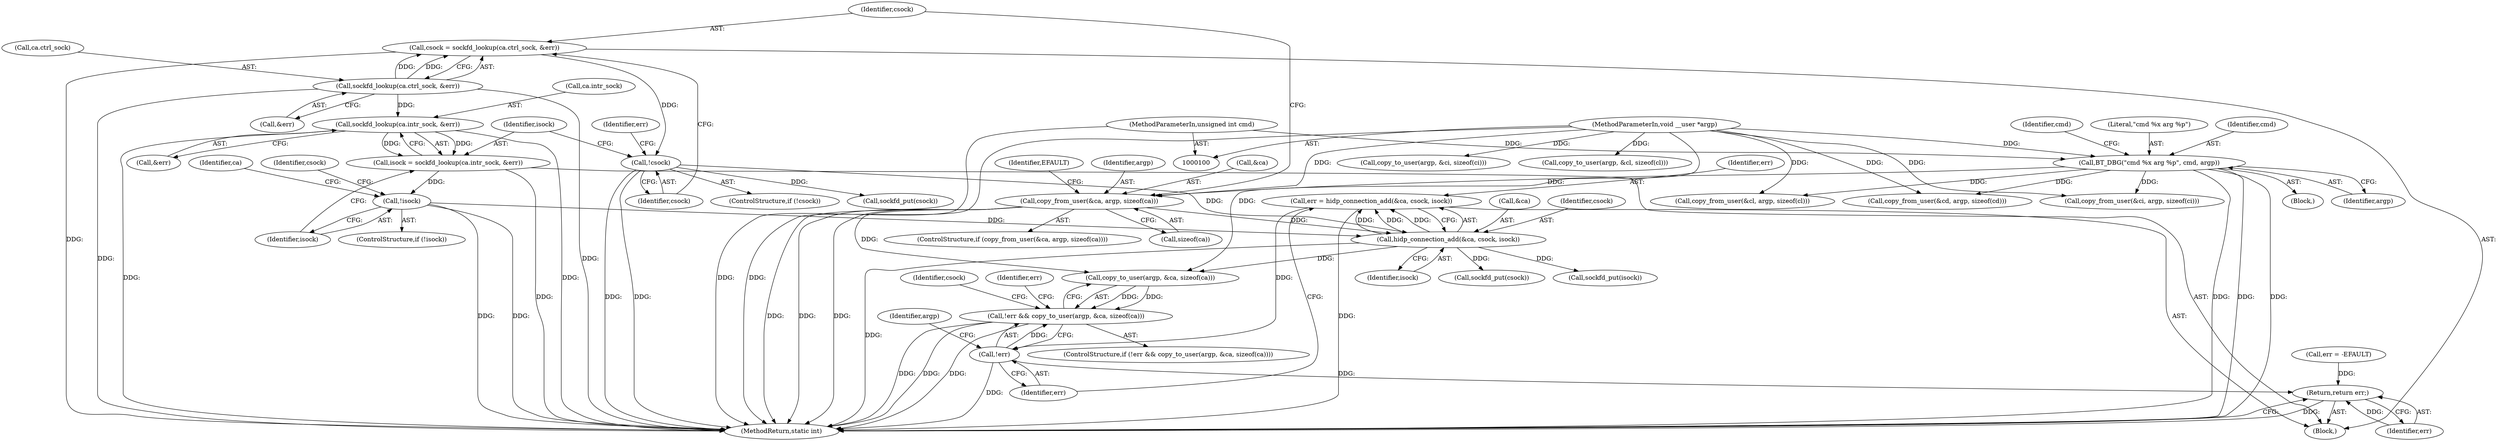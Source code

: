 digraph "0_linux_a1616a5ac99ede5d605047a9012481ce7ff18b16@API" {
"1000178" [label="(Call,err = hidp_connection_add(&ca, csock, isock))"];
"1000180" [label="(Call,hidp_connection_add(&ca, csock, isock))"];
"1000128" [label="(Call,copy_from_user(&ca, argp, sizeof(ca)))"];
"1000112" [label="(Call,BT_DBG(\"cmd %x arg %p\", cmd, argp))"];
"1000102" [label="(MethodParameterIn,unsigned int cmd)"];
"1000103" [label="(MethodParameterIn,void __user *argp)"];
"1000146" [label="(Call,!csock)"];
"1000137" [label="(Call,csock = sockfd_lookup(ca.ctrl_sock, &err))"];
"1000139" [label="(Call,sockfd_lookup(ca.ctrl_sock, &err))"];
"1000159" [label="(Call,!isock)"];
"1000150" [label="(Call,isock = sockfd_lookup(ca.intr_sock, &err))"];
"1000152" [label="(Call,sockfd_lookup(ca.intr_sock, &err))"];
"1000187" [label="(Call,!err)"];
"1000186" [label="(Call,!err && copy_to_user(argp, &ca, sizeof(ca)))"];
"1000203" [label="(Return,return err;)"];
"1000200" [label="(Identifier,csock)"];
"1000201" [label="(Call,sockfd_put(isock))"];
"1000185" [label="(ControlStructure,if (!err && copy_to_user(argp, &ca, sizeof(ca))))"];
"1000179" [label="(Identifier,err)"];
"1000181" [label="(Call,&ca)"];
"1000301" [label="(MethodReturn,static int)"];
"1000112" [label="(Call,BT_DBG(\"cmd %x arg %p\", cmd, argp))"];
"1000114" [label="(Identifier,cmd)"];
"1000178" [label="(Call,err = hidp_connection_add(&ca, csock, isock))"];
"1000131" [label="(Identifier,argp)"];
"1000184" [label="(Identifier,isock)"];
"1000163" [label="(Identifier,csock)"];
"1000118" [label="(Block,)"];
"1000129" [label="(Call,&ca)"];
"1000127" [label="(ControlStructure,if (copy_from_user(&ca, argp, sizeof(ca))))"];
"1000102" [label="(MethodParameterIn,unsigned int cmd)"];
"1000256" [label="(Call,copy_to_user(argp, &cl, sizeof(cl)))"];
"1000159" [label="(Call,!isock)"];
"1000138" [label="(Identifier,csock)"];
"1000149" [label="(Identifier,err)"];
"1000160" [label="(Identifier,isock)"];
"1000188" [label="(Identifier,err)"];
"1000183" [label="(Identifier,csock)"];
"1000180" [label="(Call,hidp_connection_add(&ca, csock, isock))"];
"1000186" [label="(Call,!err && copy_to_user(argp, &ca, sizeof(ca)))"];
"1000190" [label="(Identifier,argp)"];
"1000187" [label="(Call,!err)"];
"1000169" [label="(Identifier,ca)"];
"1000204" [label="(Identifier,err)"];
"1000140" [label="(Call,ca.ctrl_sock)"];
"1000199" [label="(Call,sockfd_put(csock))"];
"1000214" [label="(Call,copy_from_user(&cd, argp, sizeof(cd)))"];
"1000158" [label="(ControlStructure,if (!isock))"];
"1000287" [label="(Call,copy_to_user(argp, &ci, sizeof(ci)))"];
"1000151" [label="(Identifier,isock)"];
"1000156" [label="(Call,&err)"];
"1000150" [label="(Call,isock = sockfd_lookup(ca.intr_sock, &err))"];
"1000162" [label="(Call,sockfd_put(csock))"];
"1000229" [label="(Call,copy_from_user(&cl, argp, sizeof(cl)))"];
"1000117" [label="(Identifier,cmd)"];
"1000203" [label="(Return,return err;)"];
"1000147" [label="(Identifier,csock)"];
"1000145" [label="(ControlStructure,if (!csock))"];
"1000152" [label="(Call,sockfd_lookup(ca.intr_sock, &err))"];
"1000269" [label="(Call,copy_from_user(&ci, argp, sizeof(ci)))"];
"1000196" [label="(Identifier,err)"];
"1000153" [label="(Call,ca.intr_sock)"];
"1000104" [label="(Block,)"];
"1000115" [label="(Identifier,argp)"];
"1000103" [label="(MethodParameterIn,void __user *argp)"];
"1000139" [label="(Call,sockfd_lookup(ca.ctrl_sock, &err))"];
"1000195" [label="(Call,err = -EFAULT)"];
"1000146" [label="(Call,!csock)"];
"1000189" [label="(Call,copy_to_user(argp, &ca, sizeof(ca)))"];
"1000132" [label="(Call,sizeof(ca))"];
"1000137" [label="(Call,csock = sockfd_lookup(ca.ctrl_sock, &err))"];
"1000113" [label="(Literal,\"cmd %x arg %p\")"];
"1000128" [label="(Call,copy_from_user(&ca, argp, sizeof(ca)))"];
"1000136" [label="(Identifier,EFAULT)"];
"1000143" [label="(Call,&err)"];
"1000178" -> "1000118"  [label="AST: "];
"1000178" -> "1000180"  [label="CFG: "];
"1000179" -> "1000178"  [label="AST: "];
"1000180" -> "1000178"  [label="AST: "];
"1000188" -> "1000178"  [label="CFG: "];
"1000178" -> "1000301"  [label="DDG: "];
"1000180" -> "1000178"  [label="DDG: "];
"1000180" -> "1000178"  [label="DDG: "];
"1000180" -> "1000178"  [label="DDG: "];
"1000178" -> "1000187"  [label="DDG: "];
"1000180" -> "1000184"  [label="CFG: "];
"1000181" -> "1000180"  [label="AST: "];
"1000183" -> "1000180"  [label="AST: "];
"1000184" -> "1000180"  [label="AST: "];
"1000180" -> "1000301"  [label="DDG: "];
"1000128" -> "1000180"  [label="DDG: "];
"1000146" -> "1000180"  [label="DDG: "];
"1000159" -> "1000180"  [label="DDG: "];
"1000180" -> "1000189"  [label="DDG: "];
"1000180" -> "1000199"  [label="DDG: "];
"1000180" -> "1000201"  [label="DDG: "];
"1000128" -> "1000127"  [label="AST: "];
"1000128" -> "1000132"  [label="CFG: "];
"1000129" -> "1000128"  [label="AST: "];
"1000131" -> "1000128"  [label="AST: "];
"1000132" -> "1000128"  [label="AST: "];
"1000136" -> "1000128"  [label="CFG: "];
"1000138" -> "1000128"  [label="CFG: "];
"1000128" -> "1000301"  [label="DDG: "];
"1000128" -> "1000301"  [label="DDG: "];
"1000128" -> "1000301"  [label="DDG: "];
"1000112" -> "1000128"  [label="DDG: "];
"1000103" -> "1000128"  [label="DDG: "];
"1000128" -> "1000189"  [label="DDG: "];
"1000112" -> "1000104"  [label="AST: "];
"1000112" -> "1000115"  [label="CFG: "];
"1000113" -> "1000112"  [label="AST: "];
"1000114" -> "1000112"  [label="AST: "];
"1000115" -> "1000112"  [label="AST: "];
"1000117" -> "1000112"  [label="CFG: "];
"1000112" -> "1000301"  [label="DDG: "];
"1000112" -> "1000301"  [label="DDG: "];
"1000112" -> "1000301"  [label="DDG: "];
"1000102" -> "1000112"  [label="DDG: "];
"1000103" -> "1000112"  [label="DDG: "];
"1000112" -> "1000214"  [label="DDG: "];
"1000112" -> "1000229"  [label="DDG: "];
"1000112" -> "1000269"  [label="DDG: "];
"1000102" -> "1000100"  [label="AST: "];
"1000102" -> "1000301"  [label="DDG: "];
"1000103" -> "1000100"  [label="AST: "];
"1000103" -> "1000301"  [label="DDG: "];
"1000103" -> "1000189"  [label="DDG: "];
"1000103" -> "1000214"  [label="DDG: "];
"1000103" -> "1000229"  [label="DDG: "];
"1000103" -> "1000256"  [label="DDG: "];
"1000103" -> "1000269"  [label="DDG: "];
"1000103" -> "1000287"  [label="DDG: "];
"1000146" -> "1000145"  [label="AST: "];
"1000146" -> "1000147"  [label="CFG: "];
"1000147" -> "1000146"  [label="AST: "];
"1000149" -> "1000146"  [label="CFG: "];
"1000151" -> "1000146"  [label="CFG: "];
"1000146" -> "1000301"  [label="DDG: "];
"1000146" -> "1000301"  [label="DDG: "];
"1000137" -> "1000146"  [label="DDG: "];
"1000146" -> "1000162"  [label="DDG: "];
"1000137" -> "1000118"  [label="AST: "];
"1000137" -> "1000139"  [label="CFG: "];
"1000138" -> "1000137"  [label="AST: "];
"1000139" -> "1000137"  [label="AST: "];
"1000147" -> "1000137"  [label="CFG: "];
"1000137" -> "1000301"  [label="DDG: "];
"1000139" -> "1000137"  [label="DDG: "];
"1000139" -> "1000137"  [label="DDG: "];
"1000139" -> "1000143"  [label="CFG: "];
"1000140" -> "1000139"  [label="AST: "];
"1000143" -> "1000139"  [label="AST: "];
"1000139" -> "1000301"  [label="DDG: "];
"1000139" -> "1000301"  [label="DDG: "];
"1000139" -> "1000152"  [label="DDG: "];
"1000159" -> "1000158"  [label="AST: "];
"1000159" -> "1000160"  [label="CFG: "];
"1000160" -> "1000159"  [label="AST: "];
"1000163" -> "1000159"  [label="CFG: "];
"1000169" -> "1000159"  [label="CFG: "];
"1000159" -> "1000301"  [label="DDG: "];
"1000159" -> "1000301"  [label="DDG: "];
"1000150" -> "1000159"  [label="DDG: "];
"1000150" -> "1000118"  [label="AST: "];
"1000150" -> "1000152"  [label="CFG: "];
"1000151" -> "1000150"  [label="AST: "];
"1000152" -> "1000150"  [label="AST: "];
"1000160" -> "1000150"  [label="CFG: "];
"1000150" -> "1000301"  [label="DDG: "];
"1000152" -> "1000150"  [label="DDG: "];
"1000152" -> "1000150"  [label="DDG: "];
"1000152" -> "1000156"  [label="CFG: "];
"1000153" -> "1000152"  [label="AST: "];
"1000156" -> "1000152"  [label="AST: "];
"1000152" -> "1000301"  [label="DDG: "];
"1000152" -> "1000301"  [label="DDG: "];
"1000187" -> "1000186"  [label="AST: "];
"1000187" -> "1000188"  [label="CFG: "];
"1000188" -> "1000187"  [label="AST: "];
"1000190" -> "1000187"  [label="CFG: "];
"1000186" -> "1000187"  [label="CFG: "];
"1000187" -> "1000301"  [label="DDG: "];
"1000187" -> "1000186"  [label="DDG: "];
"1000187" -> "1000203"  [label="DDG: "];
"1000186" -> "1000185"  [label="AST: "];
"1000186" -> "1000189"  [label="CFG: "];
"1000189" -> "1000186"  [label="AST: "];
"1000196" -> "1000186"  [label="CFG: "];
"1000200" -> "1000186"  [label="CFG: "];
"1000186" -> "1000301"  [label="DDG: "];
"1000186" -> "1000301"  [label="DDG: "];
"1000186" -> "1000301"  [label="DDG: "];
"1000189" -> "1000186"  [label="DDG: "];
"1000189" -> "1000186"  [label="DDG: "];
"1000203" -> "1000118"  [label="AST: "];
"1000203" -> "1000204"  [label="CFG: "];
"1000204" -> "1000203"  [label="AST: "];
"1000301" -> "1000203"  [label="CFG: "];
"1000203" -> "1000301"  [label="DDG: "];
"1000204" -> "1000203"  [label="DDG: "];
"1000195" -> "1000203"  [label="DDG: "];
}
